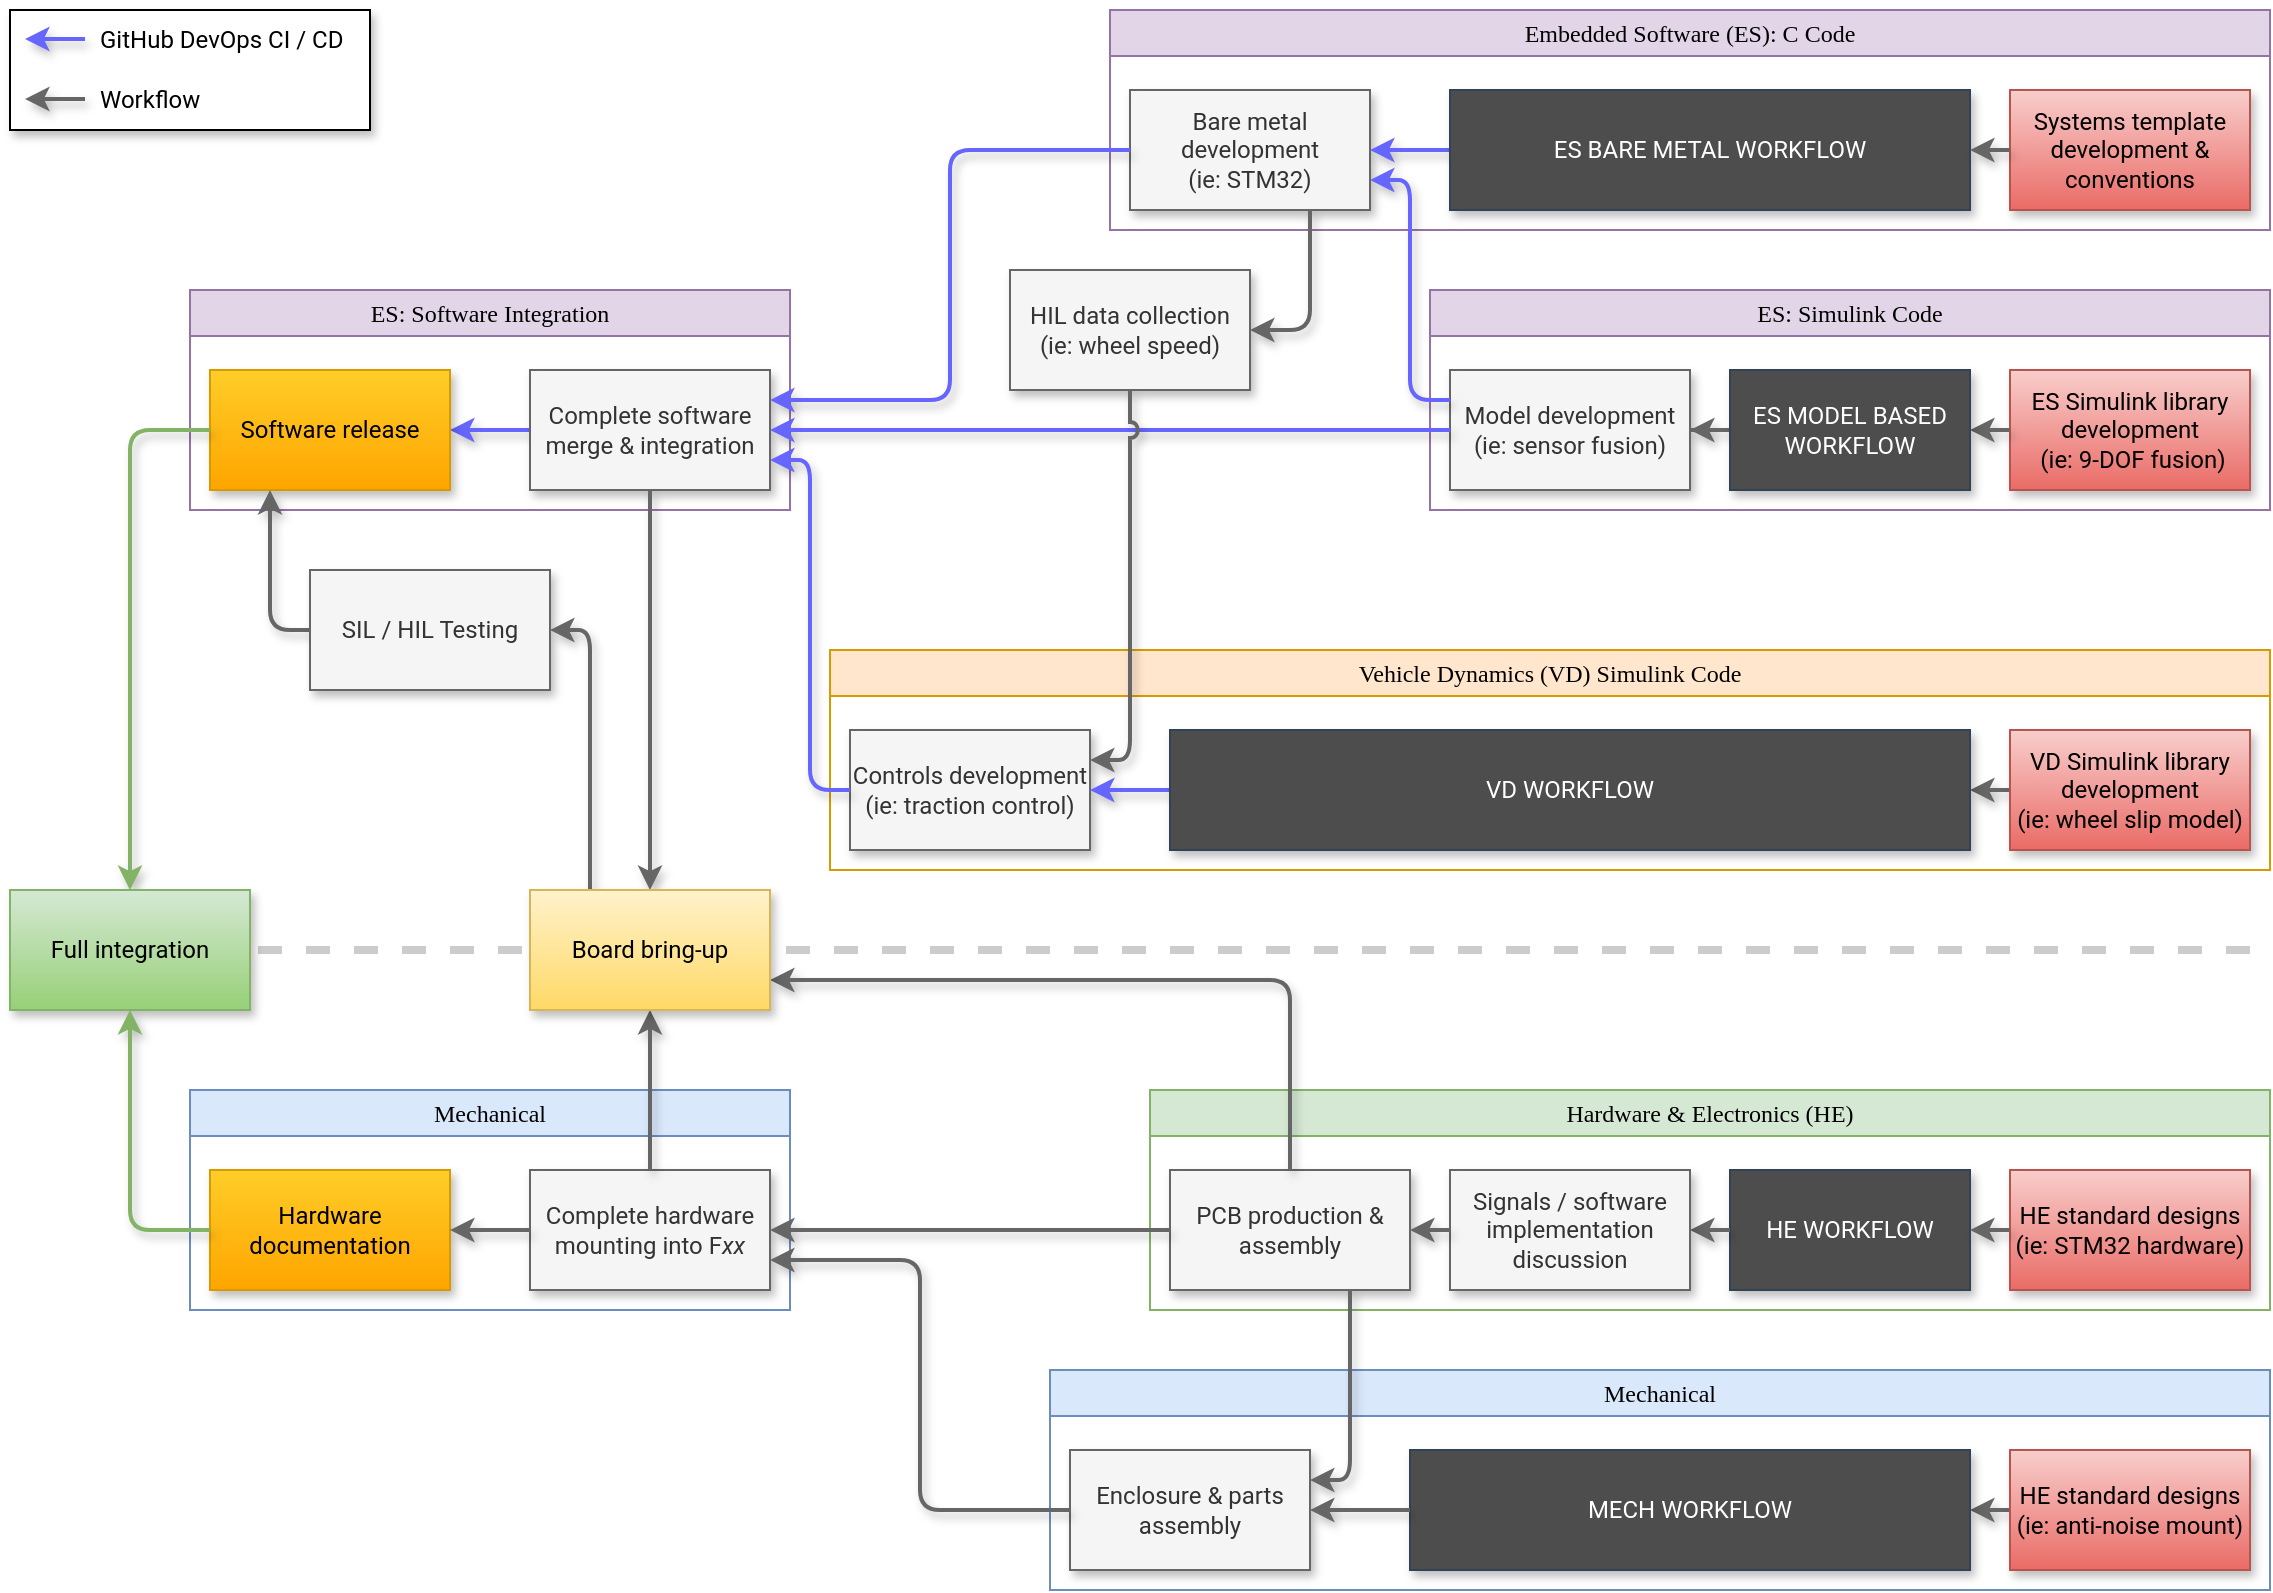 <mxfile version="24.2.2" type="device">
  <diagram name="Page-1" id="AWfotYuxL60iJ39MJU55">
    <mxGraphModel dx="1122" dy="722" grid="1" gridSize="10" guides="1" tooltips="1" connect="1" arrows="1" fold="1" page="1" pageScale="1" pageWidth="1169" pageHeight="827" math="0" shadow="0">
      <root>
        <mxCell id="0" />
        <object label="Legend" id="KUWSPvcPuU85Z7Jvlb7x-7">
          <mxCell style="locked=1;" parent="0" />
        </object>
        <mxCell id="KUWSPvcPuU85Z7Jvlb7x-8" value="" style="rounded=0;whiteSpace=wrap;html=1;shadow=1;" parent="KUWSPvcPuU85Z7Jvlb7x-7" vertex="1">
          <mxGeometry x="20" y="20" width="180" height="60" as="geometry" />
        </mxCell>
        <mxCell id="KUWSPvcPuU85Z7Jvlb7x-9" value="Workflow" style="text;html=1;strokeColor=none;fillColor=none;align=left;verticalAlign=middle;whiteSpace=wrap;rounded=0;fontFamily=Roboto;fontSource=https%3A%2F%2Ffonts.googleapis.com%2Fcss%3Ffamily%3DRoboto;" parent="KUWSPvcPuU85Z7Jvlb7x-7" vertex="1">
          <mxGeometry x="62.5" y="50" width="127.5" height="30" as="geometry" />
        </mxCell>
        <mxCell id="KUWSPvcPuU85Z7Jvlb7x-10" value="" style="endArrow=classic;html=1;rounded=0;strokeColor=#6666FF;fontFamily=Roboto;fontSource=https%3A%2F%2Ffonts.googleapis.com%2Fcss%3Ffamily%3DRoboto;strokeWidth=2;shadow=1;" parent="KUWSPvcPuU85Z7Jvlb7x-7" edge="1">
          <mxGeometry width="50" height="50" relative="1" as="geometry">
            <mxPoint x="57.5" y="34.5" as="sourcePoint" />
            <mxPoint x="27.5" y="34.5" as="targetPoint" />
          </mxGeometry>
        </mxCell>
        <mxCell id="KUWSPvcPuU85Z7Jvlb7x-11" value="GitHub DevOps CI / CD" style="text;html=1;strokeColor=none;fillColor=none;align=left;verticalAlign=middle;whiteSpace=wrap;rounded=0;fontFamily=Roboto;fontSource=https%3A%2F%2Ffonts.googleapis.com%2Fcss%3Ffamily%3DRoboto;" parent="KUWSPvcPuU85Z7Jvlb7x-7" vertex="1">
          <mxGeometry x="62.5" y="20" width="127.5" height="30" as="geometry" />
        </mxCell>
        <mxCell id="KUWSPvcPuU85Z7Jvlb7x-12" value="" style="endArrow=classic;html=1;rounded=0;fontFamily=Roboto;fontSource=https%3A%2F%2Ffonts.googleapis.com%2Fcss%3Ffamily%3DRoboto;fillColor=#f5f5f5;strokeColor=#666666;strokeWidth=2;shadow=1;" parent="KUWSPvcPuU85Z7Jvlb7x-7" edge="1">
          <mxGeometry width="50" height="50" relative="1" as="geometry">
            <mxPoint x="57.5" y="64.5" as="sourcePoint" />
            <mxPoint x="27.5" y="64.5" as="targetPoint" />
          </mxGeometry>
        </mxCell>
        <object label="Mech Soft Split" id="zKdgYyDYnh4-wqLTb7aT-10">
          <mxCell style="locked=1;" parent="0" />
        </object>
        <mxCell id="zKdgYyDYnh4-wqLTb7aT-11" value="" style="endArrow=none;html=1;rounded=0;dashed=1;strokeWidth=4;fontFamily=Roboto;fontSource=https%3A%2F%2Ffonts.googleapis.com%2Fcss%3Ffamily%3DRoboto;fillColor=#f5f5f5;strokeColor=#CCCCCC;shadow=0;" edge="1" parent="zKdgYyDYnh4-wqLTb7aT-10">
          <mxGeometry width="50" height="50" relative="1" as="geometry">
            <mxPoint x="24" y="490" as="sourcePoint" />
            <mxPoint x="1144" y="490" as="targetPoint" />
          </mxGeometry>
        </mxCell>
        <mxCell id="1" style="locked=1;" parent="0" />
        <mxCell id="KfcNOS4kfVk2N-4z_1Hx-13" value="ES: Simulink Code" style="swimlane;whiteSpace=wrap;html=1;fontFamily=JetBrains Mono;fontSource=https%3A%2F%2Ffonts.googleapis.com%2Fcss%3Ffamily%3DJetBrains%2BMono;fontStyle=0;fillColor=#e1d5e7;strokeColor=#9673a6;swimlaneFillColor=none;" parent="1" vertex="1">
          <mxGeometry x="730" y="160" width="420" height="110" as="geometry" />
        </mxCell>
        <mxCell id="KfcNOS4kfVk2N-4z_1Hx-11" value="&lt;div&gt;Model development&lt;/div&gt;&lt;div&gt;(ie: sensor fusion)&lt;br&gt;&lt;/div&gt;" style="rounded=0;whiteSpace=wrap;html=1;fontFamily=Roboto;fontSource=https%3A%2F%2Ffonts.googleapis.com%2Fcss%3Ffamily%3DRoboto;fillColor=#f5f5f5;fontColor=#333333;strokeColor=#666666;shadow=1;" parent="KfcNOS4kfVk2N-4z_1Hx-13" vertex="1">
          <mxGeometry x="10" y="40" width="120" height="60" as="geometry" />
        </mxCell>
        <mxCell id="KfcNOS4kfVk2N-4z_1Hx-3" value="&lt;div&gt;ES Simulink library development&lt;br&gt;&lt;/div&gt;&amp;nbsp;(ie: 9-DOF fusion)" style="rounded=0;whiteSpace=wrap;html=1;fontFamily=Roboto;fontSource=https%3A%2F%2Ffonts.googleapis.com%2Fcss%3Ffamily%3DRoboto;fillColor=#f8cecc;strokeColor=#b85450;gradientColor=#ea6b66;shadow=1;" parent="KfcNOS4kfVk2N-4z_1Hx-13" vertex="1">
          <mxGeometry x="290" y="40" width="120" height="60" as="geometry" />
        </mxCell>
        <mxCell id="KfcNOS4kfVk2N-4z_1Hx-12" style="edgeStyle=orthogonalEdgeStyle;rounded=1;orthogonalLoop=1;jettySize=auto;html=1;exitX=0;exitY=0.5;exitDx=0;exitDy=0;entryX=1;entryY=0.5;entryDx=0;entryDy=0;strokeColor=#666666;fillColor=#e1d5e7;curved=0;fontFamily=Roboto;fontSource=https%3A%2F%2Ffonts.googleapis.com%2Fcss%3Ffamily%3DRoboto;strokeWidth=2;shadow=1;" parent="KfcNOS4kfVk2N-4z_1Hx-13" source="KfcNOS4kfVk2N-4z_1Hx-3" target="zKdgYyDYnh4-wqLTb7aT-6" edge="1">
          <mxGeometry relative="1" as="geometry" />
        </mxCell>
        <mxCell id="zKdgYyDYnh4-wqLTb7aT-7" value="" style="edgeStyle=orthogonalEdgeStyle;rounded=0;orthogonalLoop=1;jettySize=auto;html=1;fontFamily=JetBrains Mono;fontSource=https%3A%2F%2Ffonts.googleapis.com%2Fcss%3Ffamily%3DJetBrains%2BMono;fontSize=12;fontColor=default;fontStyle=0;strokeWidth=2;strokeColor=#666666;shadow=1;" edge="1" parent="KfcNOS4kfVk2N-4z_1Hx-13" source="zKdgYyDYnh4-wqLTb7aT-6" target="KfcNOS4kfVk2N-4z_1Hx-11">
          <mxGeometry relative="1" as="geometry" />
        </mxCell>
        <mxCell id="zKdgYyDYnh4-wqLTb7aT-6" value="ES MODEL BASED WORKFLOW" style="rounded=0;whiteSpace=wrap;html=1;fontFamily=Roboto;fontSource=https%3A%2F%2Ffonts.googleapis.com%2Fcss%3Ffamily%3DRoboto;fillColor=#4D4D4D;fontColor=#ffffff;strokeColor=#314354;shadow=1;" vertex="1" parent="KfcNOS4kfVk2N-4z_1Hx-13">
          <mxGeometry x="150" y="40" width="120" height="60" as="geometry" />
        </mxCell>
        <mxCell id="KfcNOS4kfVk2N-4z_1Hx-5" value="Vehicle Dynamics (VD) Simulink Code" style="swimlane;whiteSpace=wrap;html=1;fontFamily=JetBrains Mono;fontSource=https%3A%2F%2Ffonts.googleapis.com%2Fcss%3Ffamily%3DJetBrains%2BMono;fontStyle=0;fillColor=#ffe6cc;strokeColor=#d79b00;swimlaneFillColor=none;" parent="1" vertex="1">
          <mxGeometry x="430" y="340" width="720" height="110" as="geometry" />
        </mxCell>
        <mxCell id="KfcNOS4kfVk2N-4z_1Hx-9" value="&lt;div&gt;Controls development&lt;br&gt;&lt;/div&gt;&lt;div&gt;(ie: traction control)&lt;br&gt;&lt;/div&gt;" style="rounded=0;whiteSpace=wrap;html=1;fontFamily=Roboto;fontSource=https%3A%2F%2Ffonts.googleapis.com%2Fcss%3Ffamily%3DRoboto;fillColor=#f5f5f5;fontColor=#333333;strokeColor=#666666;shadow=1;" parent="KfcNOS4kfVk2N-4z_1Hx-5" vertex="1">
          <mxGeometry x="10" y="40" width="120" height="60" as="geometry" />
        </mxCell>
        <mxCell id="KfcNOS4kfVk2N-4z_1Hx-166" style="edgeStyle=orthogonalEdgeStyle;rounded=1;orthogonalLoop=1;jettySize=auto;html=1;exitX=0;exitY=0.5;exitDx=0;exitDy=0;entryX=1;entryY=0.5;entryDx=0;entryDy=0;curved=0;fillColor=#f5f5f5;strokeColor=#666666;strokeWidth=2;shadow=1;" parent="KfcNOS4kfVk2N-4z_1Hx-5" source="KfcNOS4kfVk2N-4z_1Hx-8" target="KfcNOS4kfVk2N-4z_1Hx-165" edge="1">
          <mxGeometry relative="1" as="geometry" />
        </mxCell>
        <mxCell id="KfcNOS4kfVk2N-4z_1Hx-8" value="&lt;div&gt;VD Simulink library development&lt;/div&gt;&lt;div&gt;(ie: wheel slip model)&lt;br&gt;&lt;/div&gt;" style="rounded=0;whiteSpace=wrap;html=1;fontFamily=Roboto;fontSource=https%3A%2F%2Ffonts.googleapis.com%2Fcss%3Ffamily%3DRoboto;fillColor=#f8cecc;strokeColor=#b85450;gradientColor=#ea6b66;shadow=1;" parent="KfcNOS4kfVk2N-4z_1Hx-5" vertex="1">
          <mxGeometry x="590" y="40" width="120" height="60" as="geometry" />
        </mxCell>
        <mxCell id="KfcNOS4kfVk2N-4z_1Hx-167" style="edgeStyle=orthogonalEdgeStyle;rounded=1;orthogonalLoop=1;jettySize=auto;html=1;exitX=0;exitY=0.5;exitDx=0;exitDy=0;entryX=1;entryY=0.5;entryDx=0;entryDy=0;curved=0;fillColor=#f5f5f5;strokeColor=#6666FF;strokeWidth=2;shadow=1;" parent="KfcNOS4kfVk2N-4z_1Hx-5" source="KfcNOS4kfVk2N-4z_1Hx-165" target="KfcNOS4kfVk2N-4z_1Hx-9" edge="1">
          <mxGeometry relative="1" as="geometry" />
        </mxCell>
        <mxCell id="KfcNOS4kfVk2N-4z_1Hx-165" value="VD WORKFLOW" style="rounded=0;whiteSpace=wrap;html=1;fontFamily=Roboto;fontSource=https%3A%2F%2Ffonts.googleapis.com%2Fcss%3Ffamily%3DRoboto;fillColor=#4D4D4D;fontColor=#ffffff;strokeColor=#314354;shadow=1;" parent="KfcNOS4kfVk2N-4z_1Hx-5" vertex="1">
          <mxGeometry x="170" y="40" width="400" height="60" as="geometry" />
        </mxCell>
        <mxCell id="KfcNOS4kfVk2N-4z_1Hx-20" value="Hardware &amp;amp; Electronics (HE)" style="swimlane;whiteSpace=wrap;html=1;fontFamily=JetBrains Mono;fontSource=https%3A%2F%2Ffonts.googleapis.com%2Fcss%3Ffamily%3DJetBrains%2BMono;fontStyle=0;fillColor=#d5e8d4;strokeColor=#82b366;swimlaneFillColor=none;" parent="1" vertex="1">
          <mxGeometry x="590" y="560" width="560" height="110" as="geometry" />
        </mxCell>
        <mxCell id="KfcNOS4kfVk2N-4z_1Hx-22" style="edgeStyle=orthogonalEdgeStyle;rounded=0;orthogonalLoop=1;jettySize=auto;html=1;exitX=0;exitY=0.5;exitDx=0;exitDy=0;entryX=1;entryY=0.5;entryDx=0;entryDy=0;" parent="KfcNOS4kfVk2N-4z_1Hx-20" edge="1">
          <mxGeometry relative="1" as="geometry">
            <mxPoint x="170" y="110" as="sourcePoint" />
          </mxGeometry>
        </mxCell>
        <mxCell id="KfcNOS4kfVk2N-4z_1Hx-24" style="edgeStyle=orthogonalEdgeStyle;rounded=0;orthogonalLoop=1;jettySize=auto;html=1;exitX=0;exitY=0.5;exitDx=0;exitDy=0;entryX=1;entryY=0.5;entryDx=0;entryDy=0;" parent="KfcNOS4kfVk2N-4z_1Hx-20" edge="1">
          <mxGeometry relative="1" as="geometry">
            <mxPoint x="170" y="110" as="sourcePoint" />
          </mxGeometry>
        </mxCell>
        <mxCell id="KfcNOS4kfVk2N-4z_1Hx-82" value="HE standard designs (ie: STM32 hardware)" style="rounded=0;whiteSpace=wrap;html=1;fontFamily=Roboto;fontSource=https%3A%2F%2Ffonts.googleapis.com%2Fcss%3Ffamily%3DRoboto;fillColor=#f8cecc;gradientColor=#ea6b66;strokeColor=#b85450;shadow=1;" parent="KfcNOS4kfVk2N-4z_1Hx-20" vertex="1">
          <mxGeometry x="430" y="40" width="120" height="60" as="geometry" />
        </mxCell>
        <mxCell id="KfcNOS4kfVk2N-4z_1Hx-156" value="HE WORKFLOW" style="rounded=0;whiteSpace=wrap;html=1;fontFamily=Roboto;fontSource=https%3A%2F%2Ffonts.googleapis.com%2Fcss%3Ffamily%3DRoboto;fillColor=#4D4D4D;fontColor=#ffffff;strokeColor=#314354;shadow=1;" parent="KfcNOS4kfVk2N-4z_1Hx-20" vertex="1">
          <mxGeometry x="290" y="40" width="120" height="60" as="geometry" />
        </mxCell>
        <mxCell id="KfcNOS4kfVk2N-4z_1Hx-157" style="edgeStyle=orthogonalEdgeStyle;rounded=1;orthogonalLoop=1;jettySize=auto;html=1;exitX=0;exitY=0.5;exitDx=0;exitDy=0;entryX=1;entryY=0.5;entryDx=0;entryDy=0;curved=0;fillColor=#f5f5f5;strokeColor=#666666;strokeWidth=2;shadow=1;" parent="KfcNOS4kfVk2N-4z_1Hx-20" source="KfcNOS4kfVk2N-4z_1Hx-82" target="KfcNOS4kfVk2N-4z_1Hx-156" edge="1">
          <mxGeometry relative="1" as="geometry" />
        </mxCell>
        <mxCell id="KfcNOS4kfVk2N-4z_1Hx-6" value="&lt;div&gt;PCB production &amp;amp; assembly&lt;/div&gt;" style="rounded=0;whiteSpace=wrap;html=1;fontFamily=Roboto;fontSource=https%3A%2F%2Ffonts.googleapis.com%2Fcss%3Ffamily%3DRoboto;fillColor=#f5f5f5;fontColor=#333333;strokeColor=#666666;shadow=1;" parent="KfcNOS4kfVk2N-4z_1Hx-20" vertex="1">
          <mxGeometry x="10" y="40" width="120" height="60" as="geometry" />
        </mxCell>
        <mxCell id="KfcNOS4kfVk2N-4z_1Hx-158" style="edgeStyle=orthogonalEdgeStyle;rounded=1;orthogonalLoop=1;jettySize=auto;html=1;exitX=0;exitY=0.5;exitDx=0;exitDy=0;entryX=1;entryY=0.5;entryDx=0;entryDy=0;curved=0;fillColor=#f5f5f5;strokeColor=#666666;strokeWidth=2;shadow=1;" parent="KfcNOS4kfVk2N-4z_1Hx-20" source="KfcNOS4kfVk2N-4z_1Hx-156" target="KUWSPvcPuU85Z7Jvlb7x-14" edge="1">
          <mxGeometry relative="1" as="geometry" />
        </mxCell>
        <mxCell id="KUWSPvcPuU85Z7Jvlb7x-14" value="Signals / software implementation discussion" style="rounded=0;whiteSpace=wrap;html=1;fontFamily=Roboto;fontSource=https%3A%2F%2Ffonts.googleapis.com%2Fcss%3Ffamily%3DRoboto;shadow=1;fillColor=#f5f5f5;fontColor=#333333;strokeColor=#666666;" parent="KfcNOS4kfVk2N-4z_1Hx-20" vertex="1">
          <mxGeometry x="150" y="40" width="120" height="60" as="geometry" />
        </mxCell>
        <mxCell id="KUWSPvcPuU85Z7Jvlb7x-15" style="edgeStyle=orthogonalEdgeStyle;rounded=1;orthogonalLoop=1;jettySize=auto;html=1;exitX=0;exitY=0.5;exitDx=0;exitDy=0;curved=0;fillColor=#f5f5f5;strokeColor=#666666;strokeWidth=2;entryX=1;entryY=0.5;entryDx=0;entryDy=0;shadow=1;" parent="KfcNOS4kfVk2N-4z_1Hx-20" source="KUWSPvcPuU85Z7Jvlb7x-14" target="KfcNOS4kfVk2N-4z_1Hx-6" edge="1">
          <mxGeometry relative="1" as="geometry">
            <mxPoint x="300" y="80" as="sourcePoint" />
            <mxPoint x="180" y="-40" as="targetPoint" />
          </mxGeometry>
        </mxCell>
        <mxCell id="KfcNOS4kfVk2N-4z_1Hx-39" value="Mechanical" style="swimlane;whiteSpace=wrap;html=1;fontFamily=JetBrains Mono;fontSource=https%3A%2F%2Ffonts.googleapis.com%2Fcss%3Ffamily%3DJetBrains%2BMono;fontStyle=0;fillColor=#dae8fc;strokeColor=#6c8ebf;swimlaneFillColor=none;" parent="1" vertex="1">
          <mxGeometry x="540" y="700" width="610" height="110" as="geometry" />
        </mxCell>
        <mxCell id="KfcNOS4kfVk2N-4z_1Hx-40" style="edgeStyle=orthogonalEdgeStyle;rounded=0;orthogonalLoop=1;jettySize=auto;html=1;exitX=0;exitY=0.5;exitDx=0;exitDy=0;entryX=1;entryY=0.5;entryDx=0;entryDy=0;" parent="KfcNOS4kfVk2N-4z_1Hx-39" edge="1">
          <mxGeometry relative="1" as="geometry">
            <mxPoint x="170" y="110" as="sourcePoint" />
          </mxGeometry>
        </mxCell>
        <mxCell id="KfcNOS4kfVk2N-4z_1Hx-41" style="edgeStyle=orthogonalEdgeStyle;rounded=0;orthogonalLoop=1;jettySize=auto;html=1;exitX=0;exitY=0.5;exitDx=0;exitDy=0;entryX=1;entryY=0.5;entryDx=0;entryDy=0;" parent="KfcNOS4kfVk2N-4z_1Hx-39" edge="1">
          <mxGeometry relative="1" as="geometry">
            <mxPoint x="170" y="110" as="sourcePoint" />
          </mxGeometry>
        </mxCell>
        <mxCell id="KfcNOS4kfVk2N-4z_1Hx-43" style="edgeStyle=orthogonalEdgeStyle;rounded=0;orthogonalLoop=1;jettySize=auto;html=1;exitX=0;exitY=0.5;exitDx=0;exitDy=0;entryX=1;entryY=0.5;entryDx=0;entryDy=0;" parent="KfcNOS4kfVk2N-4z_1Hx-39" edge="1">
          <mxGeometry relative="1" as="geometry">
            <mxPoint x="130" y="70" as="targetPoint" />
          </mxGeometry>
        </mxCell>
        <mxCell id="KfcNOS4kfVk2N-4z_1Hx-45" style="edgeStyle=orthogonalEdgeStyle;rounded=0;orthogonalLoop=1;jettySize=auto;html=1;exitX=0;exitY=0.5;exitDx=0;exitDy=0;entryX=1;entryY=0.5;entryDx=0;entryDy=0;" parent="KfcNOS4kfVk2N-4z_1Hx-39" edge="1">
          <mxGeometry relative="1" as="geometry">
            <mxPoint x="270" y="70" as="targetPoint" />
          </mxGeometry>
        </mxCell>
        <mxCell id="KfcNOS4kfVk2N-4z_1Hx-168" style="edgeStyle=orthogonalEdgeStyle;rounded=1;orthogonalLoop=1;jettySize=auto;html=1;exitX=0;exitY=0.5;exitDx=0;exitDy=0;entryX=1;entryY=0.5;entryDx=0;entryDy=0;curved=0;fillColor=#f5f5f5;strokeColor=#666666;strokeWidth=2;shadow=1;" parent="KfcNOS4kfVk2N-4z_1Hx-39" source="KfcNOS4kfVk2N-4z_1Hx-163" target="KfcNOS4kfVk2N-4z_1Hx-164" edge="1">
          <mxGeometry relative="1" as="geometry" />
        </mxCell>
        <mxCell id="KfcNOS4kfVk2N-4z_1Hx-163" value="HE standard designs (ie: anti-noise mount)" style="rounded=0;whiteSpace=wrap;html=1;fontFamily=Roboto;fontSource=https%3A%2F%2Ffonts.googleapis.com%2Fcss%3Ffamily%3DRoboto;fillColor=#f8cecc;gradientColor=#ea6b66;strokeColor=#b85450;shadow=1;" parent="KfcNOS4kfVk2N-4z_1Hx-39" vertex="1">
          <mxGeometry x="480" y="40" width="120" height="60" as="geometry" />
        </mxCell>
        <mxCell id="KfcNOS4kfVk2N-4z_1Hx-164" value="MECH WORKFLOW" style="rounded=0;whiteSpace=wrap;html=1;fontFamily=Roboto;fontSource=https%3A%2F%2Ffonts.googleapis.com%2Fcss%3Ffamily%3DRoboto;fillColor=#4D4D4D;fontColor=#ffffff;strokeColor=#314354;shadow=1;fontStyle=0" parent="KfcNOS4kfVk2N-4z_1Hx-39" vertex="1">
          <mxGeometry x="180" y="40" width="280" height="60" as="geometry" />
        </mxCell>
        <mxCell id="KfcNOS4kfVk2N-4z_1Hx-169" value="&lt;div&gt;Enclosure &amp;amp; parts assembly&lt;br&gt;&lt;/div&gt;" style="rounded=0;whiteSpace=wrap;html=1;fontFamily=Roboto;fontSource=https%3A%2F%2Ffonts.googleapis.com%2Fcss%3Ffamily%3DRoboto;fillColor=#f5f5f5;fontColor=#333333;strokeColor=#666666;shadow=1;" parent="KfcNOS4kfVk2N-4z_1Hx-39" vertex="1">
          <mxGeometry x="10" y="40" width="120" height="60" as="geometry" />
        </mxCell>
        <mxCell id="KfcNOS4kfVk2N-4z_1Hx-170" style="edgeStyle=orthogonalEdgeStyle;rounded=1;orthogonalLoop=1;jettySize=auto;html=1;exitX=0;exitY=0.5;exitDx=0;exitDy=0;entryX=1;entryY=0.5;entryDx=0;entryDy=0;curved=0;fillColor=#f5f5f5;strokeColor=#666666;strokeWidth=2;shadow=1;" parent="KfcNOS4kfVk2N-4z_1Hx-39" source="KfcNOS4kfVk2N-4z_1Hx-164" target="KfcNOS4kfVk2N-4z_1Hx-169" edge="1">
          <mxGeometry relative="1" as="geometry" />
        </mxCell>
        <mxCell id="KfcNOS4kfVk2N-4z_1Hx-64" value="Embedded Software (ES): C Code" style="swimlane;whiteSpace=wrap;html=1;fontFamily=JetBrains Mono;fontSource=https%3A%2F%2Ffonts.googleapis.com%2Fcss%3Ffamily%3DJetBrains%2BMono;fontStyle=0;fillColor=#e1d5e7;strokeColor=#9673a6;swimlaneFillColor=none;" parent="1" vertex="1">
          <mxGeometry x="570" y="20" width="580" height="110" as="geometry" />
        </mxCell>
        <mxCell id="KfcNOS4kfVk2N-4z_1Hx-66" value="&lt;div&gt;Bare metal development&lt;br&gt;&lt;/div&gt;&lt;div&gt;(ie: STM32)&lt;br&gt;&lt;/div&gt;" style="rounded=0;whiteSpace=wrap;html=1;fontFamily=Roboto;fontSource=https%3A%2F%2Ffonts.googleapis.com%2Fcss%3Ffamily%3DRoboto;fillColor=#f5f5f5;fontColor=#333333;strokeColor=#666666;shadow=1;" parent="KfcNOS4kfVk2N-4z_1Hx-64" vertex="1">
          <mxGeometry x="10" y="40" width="120" height="60" as="geometry" />
        </mxCell>
        <mxCell id="KfcNOS4kfVk2N-4z_1Hx-68" value="&lt;div&gt;Systems template development &amp;amp; conventions&lt;br&gt;&lt;/div&gt;" style="rounded=0;whiteSpace=wrap;html=1;fontFamily=Roboto;fontSource=https%3A%2F%2Ffonts.googleapis.com%2Fcss%3Ffamily%3DRoboto;fillColor=#f8cecc;strokeColor=#b85450;gradientColor=#ea6b66;shadow=1;" parent="KfcNOS4kfVk2N-4z_1Hx-64" vertex="1">
          <mxGeometry x="450" y="40" width="120" height="60" as="geometry" />
        </mxCell>
        <mxCell id="KfcNOS4kfVk2N-4z_1Hx-69" style="edgeStyle=orthogonalEdgeStyle;rounded=1;orthogonalLoop=1;jettySize=auto;html=1;exitX=0;exitY=0.5;exitDx=0;exitDy=0;entryX=1;entryY=0.5;entryDx=0;entryDy=0;strokeColor=#6666FF;fillColor=#e1d5e7;curved=0;fontFamily=Roboto;fontSource=https%3A%2F%2Ffonts.googleapis.com%2Fcss%3Ffamily%3DRoboto;strokeWidth=2;shadow=1;" parent="KfcNOS4kfVk2N-4z_1Hx-64" source="zKdgYyDYnh4-wqLTb7aT-1" target="KfcNOS4kfVk2N-4z_1Hx-66" edge="1">
          <mxGeometry relative="1" as="geometry" />
        </mxCell>
        <mxCell id="zKdgYyDYnh4-wqLTb7aT-1" value="ES BARE METAL WORKFLOW" style="rounded=0;whiteSpace=wrap;html=1;fontFamily=Roboto;fontSource=https%3A%2F%2Ffonts.googleapis.com%2Fcss%3Ffamily%3DRoboto;fillColor=#4D4D4D;fontColor=#ffffff;strokeColor=#314354;shadow=1;" vertex="1" parent="KfcNOS4kfVk2N-4z_1Hx-64">
          <mxGeometry x="170" y="40" width="260" height="60" as="geometry" />
        </mxCell>
        <mxCell id="zKdgYyDYnh4-wqLTb7aT-2" value="" style="edgeStyle=orthogonalEdgeStyle;rounded=1;orthogonalLoop=1;jettySize=auto;html=1;exitX=0;exitY=0.5;exitDx=0;exitDy=0;entryX=1;entryY=0.5;entryDx=0;entryDy=0;strokeColor=#666666;fillColor=#e1d5e7;curved=0;fontFamily=Roboto;fontSource=https%3A%2F%2Ffonts.googleapis.com%2Fcss%3Ffamily%3DRoboto;strokeWidth=2;shadow=1;" edge="1" parent="KfcNOS4kfVk2N-4z_1Hx-64" source="KfcNOS4kfVk2N-4z_1Hx-68" target="zKdgYyDYnh4-wqLTb7aT-1">
          <mxGeometry relative="1" as="geometry">
            <mxPoint x="1020" y="90" as="sourcePoint" />
            <mxPoint x="840" y="90" as="targetPoint" />
          </mxGeometry>
        </mxCell>
        <mxCell id="KfcNOS4kfVk2N-4z_1Hx-120" value="ES: Software Integration" style="swimlane;whiteSpace=wrap;html=1;fontFamily=JetBrains Mono;fontSource=https%3A%2F%2Ffonts.googleapis.com%2Fcss%3Ffamily%3DJetBrains%2BMono;fontStyle=0;fillColor=#e1d5e7;strokeColor=#9673a6;swimlaneFillColor=none;" parent="1" vertex="1">
          <mxGeometry x="110" y="160" width="300" height="110" as="geometry" />
        </mxCell>
        <mxCell id="KfcNOS4kfVk2N-4z_1Hx-121" style="edgeStyle=orthogonalEdgeStyle;rounded=0;orthogonalLoop=1;jettySize=auto;html=1;exitX=0;exitY=0.5;exitDx=0;exitDy=0;entryX=1;entryY=0.5;entryDx=0;entryDy=0;" parent="KfcNOS4kfVk2N-4z_1Hx-120" edge="1">
          <mxGeometry relative="1" as="geometry">
            <mxPoint x="170" y="110" as="sourcePoint" />
          </mxGeometry>
        </mxCell>
        <mxCell id="KfcNOS4kfVk2N-4z_1Hx-122" style="edgeStyle=orthogonalEdgeStyle;rounded=0;orthogonalLoop=1;jettySize=auto;html=1;exitX=0;exitY=0.5;exitDx=0;exitDy=0;entryX=1;entryY=0.5;entryDx=0;entryDy=0;" parent="KfcNOS4kfVk2N-4z_1Hx-120" edge="1">
          <mxGeometry relative="1" as="geometry">
            <mxPoint x="170" y="110" as="sourcePoint" />
          </mxGeometry>
        </mxCell>
        <mxCell id="KfcNOS4kfVk2N-4z_1Hx-141" style="edgeStyle=orthogonalEdgeStyle;rounded=0;orthogonalLoop=1;jettySize=auto;html=1;exitX=0;exitY=0.5;exitDx=0;exitDy=0;entryX=1;entryY=0.5;entryDx=0;entryDy=0;strokeColor=#6666FF;fontFamily=Roboto;fontSource=https%3A%2F%2Ffonts.googleapis.com%2Fcss%3Ffamily%3DRoboto;strokeWidth=2;shadow=1;" parent="KfcNOS4kfVk2N-4z_1Hx-120" source="KfcNOS4kfVk2N-4z_1Hx-126" target="KfcNOS4kfVk2N-4z_1Hx-136" edge="1">
          <mxGeometry relative="1" as="geometry" />
        </mxCell>
        <mxCell id="KfcNOS4kfVk2N-4z_1Hx-126" value="&lt;div&gt;Complete software merge &amp;amp; integration&lt;br&gt;&lt;/div&gt;" style="rounded=0;whiteSpace=wrap;html=1;fontFamily=Roboto;fontSource=https%3A%2F%2Ffonts.googleapis.com%2Fcss%3Ffamily%3DRoboto;fillColor=#f5f5f5;fontColor=#333333;strokeColor=#666666;shadow=1;" parent="KfcNOS4kfVk2N-4z_1Hx-120" vertex="1">
          <mxGeometry x="170" y="40" width="120" height="60" as="geometry" />
        </mxCell>
        <mxCell id="KfcNOS4kfVk2N-4z_1Hx-136" value="Software release" style="rounded=0;whiteSpace=wrap;html=1;fontFamily=Roboto;fontSource=https%3A%2F%2Ffonts.googleapis.com%2Fcss%3Ffamily%3DRoboto;fillColor=#ffcd28;gradientColor=#ffa500;strokeColor=#d79b00;shadow=1;" parent="KfcNOS4kfVk2N-4z_1Hx-120" vertex="1">
          <mxGeometry x="10" y="40" width="120" height="60" as="geometry" />
        </mxCell>
        <mxCell id="KYEBPbytc8NpeljbwfnL-12" value="Mechanical" style="swimlane;whiteSpace=wrap;html=1;fontFamily=JetBrains Mono;fontSource=https%3A%2F%2Ffonts.googleapis.com%2Fcss%3Ffamily%3DJetBrains%2BMono;fontStyle=0;fillColor=#dae8fc;strokeColor=#6c8ebf;swimlaneFillColor=none;" parent="1" vertex="1">
          <mxGeometry x="110" y="560" width="300" height="110" as="geometry" />
        </mxCell>
        <mxCell id="KYEBPbytc8NpeljbwfnL-13" style="edgeStyle=orthogonalEdgeStyle;rounded=0;orthogonalLoop=1;jettySize=auto;html=1;exitX=0;exitY=0.5;exitDx=0;exitDy=0;entryX=1;entryY=0.5;entryDx=0;entryDy=0;" parent="KYEBPbytc8NpeljbwfnL-12" edge="1">
          <mxGeometry relative="1" as="geometry">
            <mxPoint x="170" y="110" as="sourcePoint" />
          </mxGeometry>
        </mxCell>
        <mxCell id="KYEBPbytc8NpeljbwfnL-14" style="edgeStyle=orthogonalEdgeStyle;rounded=0;orthogonalLoop=1;jettySize=auto;html=1;exitX=0;exitY=0.5;exitDx=0;exitDy=0;entryX=1;entryY=0.5;entryDx=0;entryDy=0;" parent="KYEBPbytc8NpeljbwfnL-12" edge="1">
          <mxGeometry relative="1" as="geometry">
            <mxPoint x="170" y="110" as="sourcePoint" />
          </mxGeometry>
        </mxCell>
        <mxCell id="KYEBPbytc8NpeljbwfnL-15" style="edgeStyle=orthogonalEdgeStyle;rounded=0;orthogonalLoop=1;jettySize=auto;html=1;exitX=0;exitY=0.5;exitDx=0;exitDy=0;entryX=1;entryY=0.5;entryDx=0;entryDy=0;" parent="KYEBPbytc8NpeljbwfnL-12" edge="1">
          <mxGeometry relative="1" as="geometry">
            <mxPoint x="130" y="70" as="targetPoint" />
          </mxGeometry>
        </mxCell>
        <mxCell id="KYEBPbytc8NpeljbwfnL-16" style="edgeStyle=orthogonalEdgeStyle;rounded=0;orthogonalLoop=1;jettySize=auto;html=1;exitX=0;exitY=0.5;exitDx=0;exitDy=0;entryX=1;entryY=0.5;entryDx=0;entryDy=0;" parent="KYEBPbytc8NpeljbwfnL-12" edge="1">
          <mxGeometry relative="1" as="geometry">
            <mxPoint x="270" y="70" as="targetPoint" />
          </mxGeometry>
        </mxCell>
        <mxCell id="KYEBPbytc8NpeljbwfnL-17" style="edgeStyle=orthogonalEdgeStyle;rounded=1;orthogonalLoop=1;jettySize=auto;html=1;exitX=0;exitY=0.5;exitDx=0;exitDy=0;entryX=1;entryY=0.5;entryDx=0;entryDy=0;curved=0;fillColor=#f5f5f5;strokeColor=#666666;" parent="KYEBPbytc8NpeljbwfnL-12" edge="1">
          <mxGeometry relative="1" as="geometry">
            <mxPoint x="450" y="70" as="sourcePoint" />
          </mxGeometry>
        </mxCell>
        <mxCell id="KYEBPbytc8NpeljbwfnL-21" style="edgeStyle=orthogonalEdgeStyle;rounded=1;orthogonalLoop=1;jettySize=auto;html=1;exitX=0;exitY=0.5;exitDx=0;exitDy=0;entryX=1;entryY=0.5;entryDx=0;entryDy=0;curved=0;fillColor=#f5f5f5;strokeColor=#666666;" parent="KYEBPbytc8NpeljbwfnL-12" edge="1">
          <mxGeometry relative="1" as="geometry">
            <mxPoint x="170" y="70" as="sourcePoint" />
          </mxGeometry>
        </mxCell>
        <mxCell id="KfcNOS4kfVk2N-4z_1Hx-171" value="Complete hardware mounting into F&lt;i&gt;xx&lt;/i&gt;" style="rounded=0;whiteSpace=wrap;html=1;fontFamily=Roboto;fontSource=https%3A%2F%2Ffonts.googleapis.com%2Fcss%3Ffamily%3DRoboto;fillColor=#f5f5f5;fontColor=#333333;strokeColor=#666666;shadow=1;" parent="KYEBPbytc8NpeljbwfnL-12" vertex="1">
          <mxGeometry x="170" y="40" width="120" height="60" as="geometry" />
        </mxCell>
        <mxCell id="KfcNOS4kfVk2N-4z_1Hx-153" value="Hardware documentation" style="rounded=0;whiteSpace=wrap;html=1;fontFamily=Roboto;fontSource=https%3A%2F%2Ffonts.googleapis.com%2Fcss%3Ffamily%3DRoboto;fillColor=#ffcd28;gradientColor=#ffa500;strokeColor=#d79b00;shadow=1;" parent="KYEBPbytc8NpeljbwfnL-12" vertex="1">
          <mxGeometry x="10" y="40" width="120" height="60" as="geometry" />
        </mxCell>
        <mxCell id="KfcNOS4kfVk2N-4z_1Hx-174" style="edgeStyle=orthogonalEdgeStyle;rounded=0;orthogonalLoop=1;jettySize=auto;html=1;exitX=0;exitY=0.5;exitDx=0;exitDy=0;entryX=1;entryY=0.5;entryDx=0;entryDy=0;fillColor=#f5f5f5;strokeColor=#666666;strokeWidth=2;shadow=1;" parent="KYEBPbytc8NpeljbwfnL-12" source="KfcNOS4kfVk2N-4z_1Hx-171" target="KfcNOS4kfVk2N-4z_1Hx-153" edge="1">
          <mxGeometry relative="1" as="geometry" />
        </mxCell>
        <mxCell id="KfcNOS4kfVk2N-4z_1Hx-130" value="HIL data collection (ie: wheel speed)" style="rounded=0;whiteSpace=wrap;html=1;fontFamily=Roboto;fontSource=https%3A%2F%2Ffonts.googleapis.com%2Fcss%3Ffamily%3DRoboto;fillColor=#f5f5f5;strokeColor=#666666;fontColor=#333333;shadow=1;" parent="1" vertex="1">
          <mxGeometry x="520" y="150" width="120" height="60" as="geometry" />
        </mxCell>
        <mxCell id="KfcNOS4kfVk2N-4z_1Hx-131" style="edgeStyle=orthogonalEdgeStyle;rounded=1;orthogonalLoop=1;jettySize=auto;html=1;exitX=0;exitY=0.5;exitDx=0;exitDy=0;entryX=1;entryY=0.75;entryDx=0;entryDy=0;curved=0;strokeColor=#6666FF;fontFamily=Roboto;fontSource=https%3A%2F%2Ffonts.googleapis.com%2Fcss%3Ffamily%3DRoboto;strokeWidth=2;shadow=1;" parent="1" source="KfcNOS4kfVk2N-4z_1Hx-9" target="KfcNOS4kfVk2N-4z_1Hx-126" edge="1">
          <mxGeometry relative="1" as="geometry" />
        </mxCell>
        <mxCell id="KfcNOS4kfVk2N-4z_1Hx-128" style="edgeStyle=orthogonalEdgeStyle;rounded=1;orthogonalLoop=1;jettySize=auto;html=1;entryX=1;entryY=0.5;entryDx=0;entryDy=0;curved=0;strokeColor=#6666FF;fontFamily=Roboto;fontSource=https%3A%2F%2Ffonts.googleapis.com%2Fcss%3Ffamily%3DRoboto;strokeWidth=2;shadow=1;exitX=0;exitY=0.5;exitDx=0;exitDy=0;" parent="1" source="KfcNOS4kfVk2N-4z_1Hx-11" target="KfcNOS4kfVk2N-4z_1Hx-126" edge="1">
          <mxGeometry relative="1" as="geometry">
            <Array as="points" />
            <mxPoint x="660" y="160" as="sourcePoint" />
          </mxGeometry>
        </mxCell>
        <mxCell id="KfcNOS4kfVk2N-4z_1Hx-129" style="edgeStyle=orthogonalEdgeStyle;rounded=1;orthogonalLoop=1;jettySize=auto;html=1;exitX=0;exitY=0.5;exitDx=0;exitDy=0;entryX=1;entryY=0.25;entryDx=0;entryDy=0;curved=0;strokeColor=#6666FF;fontFamily=Roboto;fontSource=https%3A%2F%2Ffonts.googleapis.com%2Fcss%3Ffamily%3DRoboto;strokeWidth=2;shadow=1;" parent="1" source="KfcNOS4kfVk2N-4z_1Hx-66" target="KfcNOS4kfVk2N-4z_1Hx-126" edge="1">
          <mxGeometry relative="1" as="geometry" />
        </mxCell>
        <mxCell id="KUWSPvcPuU85Z7Jvlb7x-26" style="edgeStyle=orthogonalEdgeStyle;rounded=1;orthogonalLoop=1;jettySize=auto;html=1;exitX=0;exitY=0.5;exitDx=0;exitDy=0;entryX=0.25;entryY=1;entryDx=0;entryDy=0;strokeWidth=2;strokeColor=#666666;curved=0;shadow=1;" parent="1" source="KfcNOS4kfVk2N-4z_1Hx-143" target="KfcNOS4kfVk2N-4z_1Hx-136" edge="1">
          <mxGeometry relative="1" as="geometry" />
        </mxCell>
        <mxCell id="KfcNOS4kfVk2N-4z_1Hx-143" value="SIL / HIL Testing" style="rounded=0;whiteSpace=wrap;html=1;fontFamily=Roboto;fontSource=https%3A%2F%2Ffonts.googleapis.com%2Fcss%3Ffamily%3DRoboto;fillColor=#f5f5f5;strokeColor=#666666;fontColor=#333333;shadow=1;" parent="1" vertex="1">
          <mxGeometry x="170" y="300" width="120" height="60" as="geometry" />
        </mxCell>
        <mxCell id="KfcNOS4kfVk2N-4z_1Hx-151" style="edgeStyle=orthogonalEdgeStyle;rounded=1;orthogonalLoop=1;jettySize=auto;html=1;exitX=0;exitY=0.5;exitDx=0;exitDy=0;entryX=0.5;entryY=0;entryDx=0;entryDy=0;fontFamily=Roboto;fontSource=https%3A%2F%2Ffonts.googleapis.com%2Fcss%3Ffamily%3DRoboto;curved=0;fillColor=#d5e8d4;gradientColor=#97d077;strokeColor=#82b366;strokeWidth=2;shadow=1;" parent="1" source="KfcNOS4kfVk2N-4z_1Hx-136" target="KfcNOS4kfVk2N-4z_1Hx-47" edge="1">
          <mxGeometry relative="1" as="geometry" />
        </mxCell>
        <mxCell id="KfcNOS4kfVk2N-4z_1Hx-47" value="Full integration" style="rounded=0;whiteSpace=wrap;html=1;fontFamily=Roboto;fontSource=https%3A%2F%2Ffonts.googleapis.com%2Fcss%3Ffamily%3DRoboto;fillColor=#d5e8d4;strokeColor=#82b366;gradientColor=#97d077;shadow=1;" parent="1" vertex="1">
          <mxGeometry x="20" y="460" width="120" height="60" as="geometry" />
        </mxCell>
        <mxCell id="KfcNOS4kfVk2N-4z_1Hx-155" style="edgeStyle=orthogonalEdgeStyle;rounded=1;orthogonalLoop=1;jettySize=auto;html=1;exitX=0;exitY=0.5;exitDx=0;exitDy=0;entryX=0.5;entryY=1;entryDx=0;entryDy=0;curved=0;fillColor=#d5e8d4;gradientColor=#97d077;strokeColor=#82b366;strokeWidth=2;shadow=1;" parent="1" source="KfcNOS4kfVk2N-4z_1Hx-153" target="KfcNOS4kfVk2N-4z_1Hx-47" edge="1">
          <mxGeometry relative="1" as="geometry" />
        </mxCell>
        <mxCell id="KfcNOS4kfVk2N-4z_1Hx-175" style="edgeStyle=orthogonalEdgeStyle;rounded=1;orthogonalLoop=1;jettySize=auto;html=1;exitX=0;exitY=0.5;exitDx=0;exitDy=0;entryX=1;entryY=0.75;entryDx=0;entryDy=0;curved=0;fillColor=#f5f5f5;strokeColor=#666666;strokeWidth=2;shadow=1;" parent="1" source="KfcNOS4kfVk2N-4z_1Hx-169" target="KfcNOS4kfVk2N-4z_1Hx-171" edge="1">
          <mxGeometry relative="1" as="geometry" />
        </mxCell>
        <mxCell id="KYEBPbytc8NpeljbwfnL-22" style="edgeStyle=orthogonalEdgeStyle;rounded=0;orthogonalLoop=1;jettySize=auto;html=1;exitX=0;exitY=0.5;exitDx=0;exitDy=0;entryX=1;entryY=0.5;entryDx=0;entryDy=0;fillColor=#f5f5f5;strokeColor=#666666;strokeWidth=2;flowAnimation=0;shadow=1;" parent="1" source="KfcNOS4kfVk2N-4z_1Hx-6" target="KfcNOS4kfVk2N-4z_1Hx-171" edge="1">
          <mxGeometry relative="1" as="geometry" />
        </mxCell>
        <mxCell id="KUWSPvcPuU85Z7Jvlb7x-13" style="edgeStyle=orthogonalEdgeStyle;rounded=1;orthogonalLoop=1;jettySize=auto;html=1;exitX=0;exitY=0.25;exitDx=0;exitDy=0;entryX=1;entryY=0.75;entryDx=0;entryDy=0;strokeWidth=2;curved=0;strokeColor=#6666FF;shadow=1;" parent="1" source="KfcNOS4kfVk2N-4z_1Hx-11" target="KfcNOS4kfVk2N-4z_1Hx-66" edge="1">
          <mxGeometry relative="1" as="geometry" />
        </mxCell>
        <mxCell id="KUWSPvcPuU85Z7Jvlb7x-17" value="" style="edgeStyle=orthogonalEdgeStyle;rounded=1;orthogonalLoop=1;jettySize=auto;html=1;exitX=0.5;exitY=0;exitDx=0;exitDy=0;entryX=1;entryY=0.75;entryDx=0;entryDy=0;fillColor=#f5f5f5;strokeColor=#666666;curved=0;strokeWidth=2;shadow=1;" parent="1" source="KfcNOS4kfVk2N-4z_1Hx-6" target="KUWSPvcPuU85Z7Jvlb7x-16" edge="1">
          <mxGeometry relative="1" as="geometry">
            <Array as="points">
              <mxPoint x="660" y="505" />
            </Array>
            <mxPoint x="660" y="610" as="sourcePoint" />
            <mxPoint x="360" y="330" as="targetPoint" />
          </mxGeometry>
        </mxCell>
        <mxCell id="KUWSPvcPuU85Z7Jvlb7x-18" style="edgeStyle=orthogonalEdgeStyle;rounded=1;orthogonalLoop=1;jettySize=auto;html=1;exitX=0.25;exitY=0;exitDx=0;exitDy=0;entryX=1;entryY=0.5;entryDx=0;entryDy=0;strokeWidth=2;strokeColor=#666666;curved=0;shadow=1;" parent="1" source="KUWSPvcPuU85Z7Jvlb7x-16" target="KfcNOS4kfVk2N-4z_1Hx-143" edge="1">
          <mxGeometry relative="1" as="geometry" />
        </mxCell>
        <mxCell id="KUWSPvcPuU85Z7Jvlb7x-19" style="edgeStyle=orthogonalEdgeStyle;rounded=1;orthogonalLoop=1;jettySize=auto;html=1;exitX=0.5;exitY=0;exitDx=0;exitDy=0;entryX=0.5;entryY=1;entryDx=0;entryDy=0;strokeWidth=2;strokeColor=#666666;curved=0;shadow=1;" parent="1" source="KfcNOS4kfVk2N-4z_1Hx-171" target="KUWSPvcPuU85Z7Jvlb7x-16" edge="1">
          <mxGeometry relative="1" as="geometry" />
        </mxCell>
        <mxCell id="KUWSPvcPuU85Z7Jvlb7x-23" style="edgeStyle=orthogonalEdgeStyle;rounded=1;orthogonalLoop=1;jettySize=auto;html=1;exitX=0.75;exitY=1;exitDx=0;exitDy=0;entryX=1;entryY=0.25;entryDx=0;entryDy=0;curved=0;strokeWidth=2;strokeColor=#666666;shadow=1;" parent="1" source="KfcNOS4kfVk2N-4z_1Hx-6" target="KfcNOS4kfVk2N-4z_1Hx-169" edge="1">
          <mxGeometry relative="1" as="geometry" />
        </mxCell>
        <mxCell id="KUWSPvcPuU85Z7Jvlb7x-24" style="edgeStyle=orthogonalEdgeStyle;rounded=1;orthogonalLoop=1;jettySize=auto;html=1;exitX=0.75;exitY=1;exitDx=0;exitDy=0;entryX=1;entryY=0.5;entryDx=0;entryDy=0;curved=0;jumpStyle=none;strokeWidth=2;strokeColor=#666666;shadow=1;" parent="1" source="KfcNOS4kfVk2N-4z_1Hx-66" target="KfcNOS4kfVk2N-4z_1Hx-130" edge="1">
          <mxGeometry relative="1" as="geometry" />
        </mxCell>
        <mxCell id="KUWSPvcPuU85Z7Jvlb7x-25" style="edgeStyle=orthogonalEdgeStyle;rounded=0;orthogonalLoop=1;jettySize=auto;html=1;exitX=0.5;exitY=1;exitDx=0;exitDy=0;entryX=0.5;entryY=0;entryDx=0;entryDy=0;strokeWidth=2;strokeColor=#666666;shadow=1;" parent="1" source="KfcNOS4kfVk2N-4z_1Hx-126" target="KUWSPvcPuU85Z7Jvlb7x-16" edge="1">
          <mxGeometry relative="1" as="geometry" />
        </mxCell>
        <mxCell id="KUWSPvcPuU85Z7Jvlb7x-16" value="Board bring-up" style="rounded=0;whiteSpace=wrap;html=1;fontFamily=Roboto;fontSource=https%3A%2F%2Ffonts.googleapis.com%2Fcss%3Ffamily%3DRoboto;fillColor=#fff2cc;strokeColor=#d6b656;shadow=1;gradientColor=#ffd966;" parent="1" vertex="1">
          <mxGeometry x="280" y="460" width="120" height="60" as="geometry" />
        </mxCell>
        <mxCell id="KfcNOS4kfVk2N-4z_1Hx-109" style="edgeStyle=orthogonalEdgeStyle;rounded=1;orthogonalLoop=1;jettySize=auto;html=1;exitX=0.5;exitY=1;exitDx=0;exitDy=0;entryX=1;entryY=0.25;entryDx=0;entryDy=0;curved=0;fillColor=#f5f5f5;strokeColor=#666666;fontFamily=Roboto;fontSource=https%3A%2F%2Ffonts.googleapis.com%2Fcss%3Ffamily%3DRoboto;strokeWidth=2;shadow=1;jumpStyle=arc;jumpSize=6;" parent="1" source="KfcNOS4kfVk2N-4z_1Hx-130" target="KfcNOS4kfVk2N-4z_1Hx-9" edge="1">
          <mxGeometry relative="1" as="geometry">
            <mxPoint x="560.0" y="160" as="sourcePoint" />
          </mxGeometry>
        </mxCell>
      </root>
    </mxGraphModel>
  </diagram>
</mxfile>
